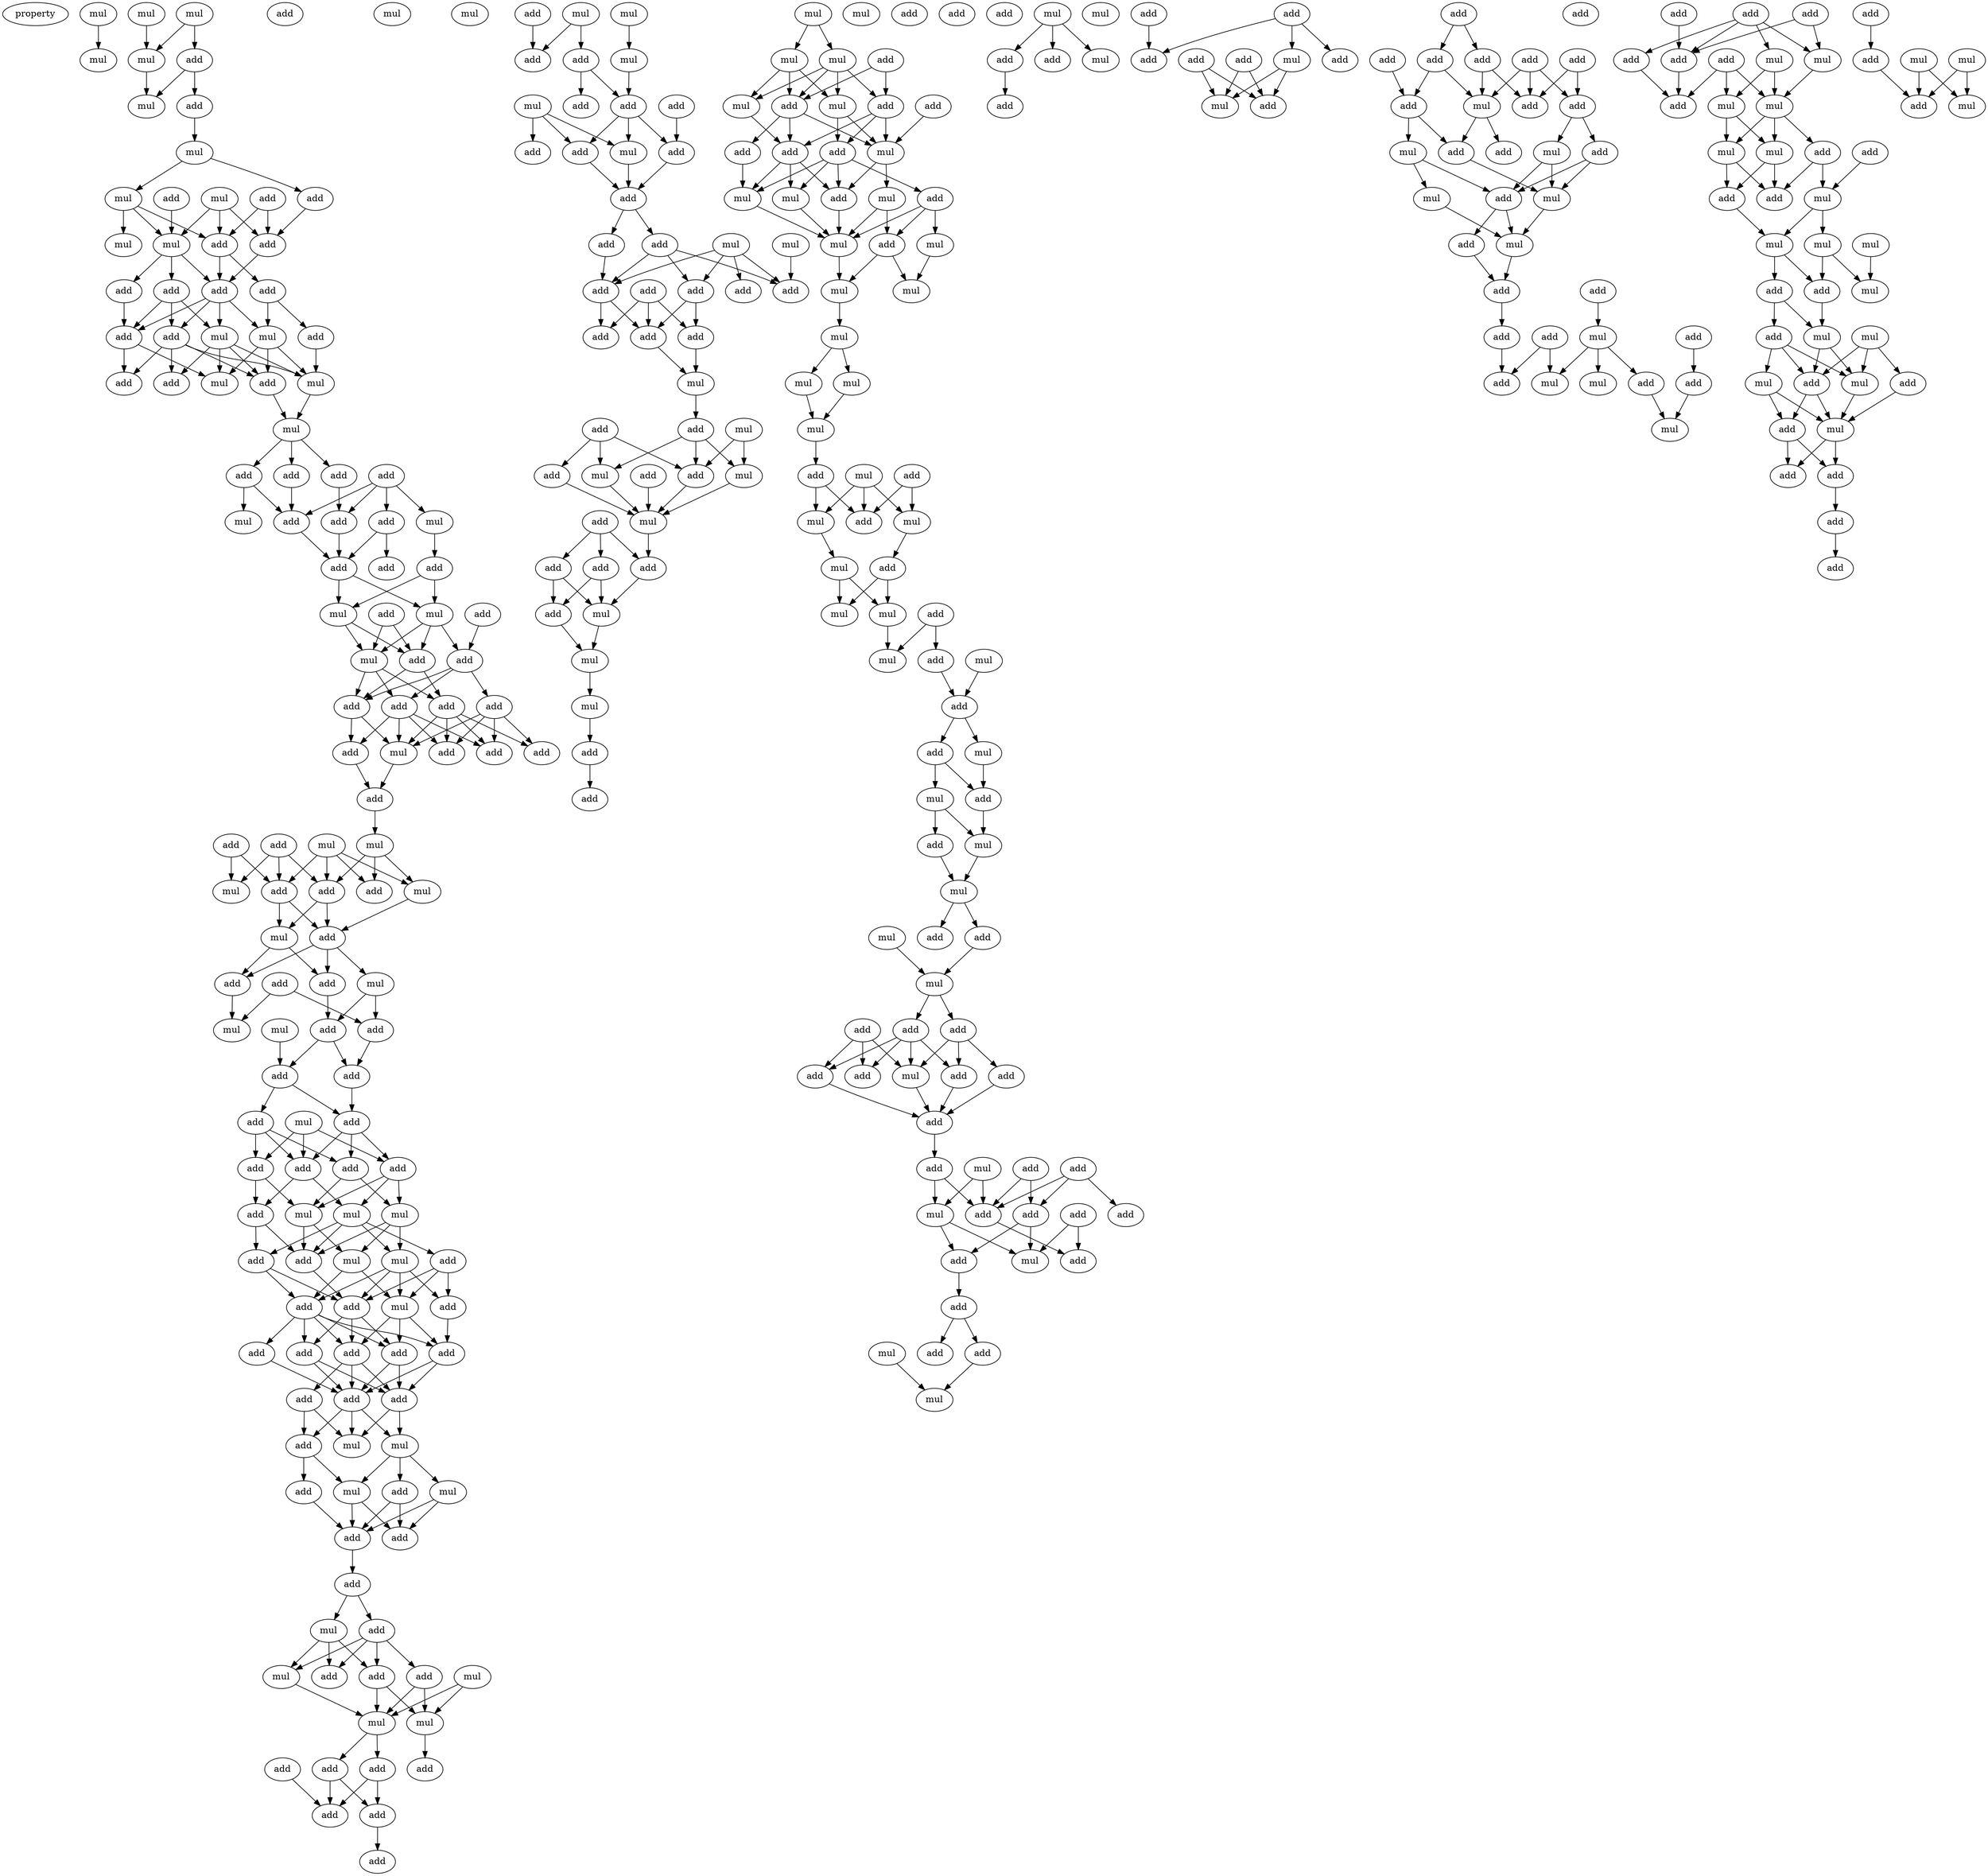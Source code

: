 digraph {
    node [fontcolor=black]
    property [mul=2,lf=1.8]
    0 [ label = mul ];
    1 [ label = mul ];
    2 [ label = mul ];
    3 [ label = mul ];
    4 [ label = mul ];
    5 [ label = add ];
    6 [ label = add ];
    7 [ label = mul ];
    8 [ label = mul ];
    9 [ label = add ];
    10 [ label = add ];
    11 [ label = add ];
    12 [ label = mul ];
    13 [ label = mul ];
    14 [ label = add ];
    15 [ label = mul ];
    16 [ label = add ];
    17 [ label = add ];
    18 [ label = mul ];
    19 [ label = add ];
    20 [ label = add ];
    21 [ label = add ];
    22 [ label = add ];
    23 [ label = mul ];
    24 [ label = add ];
    25 [ label = add ];
    26 [ label = add ];
    27 [ label = mul ];
    28 [ label = mul ];
    29 [ label = add ];
    30 [ label = add ];
    31 [ label = add ];
    32 [ label = mul ];
    33 [ label = mul ];
    34 [ label = add ];
    35 [ label = add ];
    36 [ label = add ];
    37 [ label = add ];
    38 [ label = add ];
    39 [ label = add ];
    40 [ label = mul ];
    41 [ label = add ];
    42 [ label = mul ];
    43 [ label = add ];
    44 [ label = add ];
    45 [ label = add ];
    46 [ label = add ];
    47 [ label = mul ];
    48 [ label = mul ];
    49 [ label = add ];
    50 [ label = mul ];
    51 [ label = add ];
    52 [ label = add ];
    53 [ label = add ];
    54 [ label = add ];
    55 [ label = add ];
    56 [ label = add ];
    57 [ label = add ];
    58 [ label = add ];
    59 [ label = mul ];
    60 [ label = add ];
    61 [ label = add ];
    62 [ label = add ];
    63 [ label = add ];
    64 [ label = mul ];
    65 [ label = add ];
    66 [ label = mul ];
    67 [ label = add ];
    68 [ label = add ];
    69 [ label = add ];
    70 [ label = mul ];
    71 [ label = mul ];
    72 [ label = add ];
    73 [ label = mul ];
    74 [ label = mul ];
    75 [ label = add ];
    76 [ label = add ];
    77 [ label = add ];
    78 [ label = add ];
    79 [ label = mul ];
    80 [ label = mul ];
    81 [ label = add ];
    82 [ label = add ];
    83 [ label = add ];
    84 [ label = mul ];
    85 [ label = add ];
    86 [ label = add ];
    87 [ label = add ];
    88 [ label = add ];
    89 [ label = add ];
    90 [ label = add ];
    91 [ label = mul ];
    92 [ label = mul ];
    93 [ label = mul ];
    94 [ label = add ];
    95 [ label = mul ];
    96 [ label = add ];
    97 [ label = add ];
    98 [ label = add ];
    99 [ label = mul ];
    100 [ label = mul ];
    101 [ label = add ];
    102 [ label = add ];
    103 [ label = add ];
    104 [ label = add ];
    105 [ label = add ];
    106 [ label = add ];
    107 [ label = add ];
    108 [ label = add ];
    109 [ label = add ];
    110 [ label = add ];
    111 [ label = mul ];
    112 [ label = add ];
    113 [ label = mul ];
    114 [ label = add ];
    115 [ label = mul ];
    116 [ label = add ];
    117 [ label = mul ];
    118 [ label = mul ];
    119 [ label = add ];
    120 [ label = add ];
    121 [ label = mul ];
    122 [ label = add ];
    123 [ label = add ];
    124 [ label = add ];
    125 [ label = mul ];
    126 [ label = mul ];
    127 [ label = add ];
    128 [ label = add ];
    129 [ label = mul ];
    130 [ label = add ];
    131 [ label = mul ];
    132 [ label = mul ];
    133 [ label = add ];
    134 [ label = add ];
    135 [ label = add ];
    136 [ label = add ];
    137 [ label = add ];
    138 [ label = add ];
    139 [ label = add ];
    140 [ label = add ];
    141 [ label = mul ];
    142 [ label = mul ];
    143 [ label = add ];
    144 [ label = mul ];
    145 [ label = add ];
    146 [ label = add ];
    147 [ label = add ];
    148 [ label = mul ];
    149 [ label = add ];
    150 [ label = add ];
    151 [ label = add ];
    152 [ label = mul ];
    153 [ label = add ];
    154 [ label = add ];
    155 [ label = mul ];
    156 [ label = mul ];
    157 [ label = add ];
    158 [ label = add ];
    159 [ label = add ];
    160 [ label = add ];
    161 [ label = add ];
    162 [ label = add ];
    163 [ label = add ];
    164 [ label = add ];
    165 [ label = add ];
    166 [ label = add ];
    167 [ label = mul ];
    168 [ label = mul ];
    169 [ label = add ];
    170 [ label = add ];
    171 [ label = mul ];
    172 [ label = add ];
    173 [ label = add ];
    174 [ label = mul ];
    175 [ label = add ];
    176 [ label = add ];
    177 [ label = mul ];
    178 [ label = add ];
    179 [ label = add ];
    180 [ label = add ];
    181 [ label = add ];
    182 [ label = mul ];
    183 [ label = mul ];
    184 [ label = mul ];
    185 [ label = add ];
    186 [ label = mul ];
    187 [ label = add ];
    188 [ label = mul ];
    189 [ label = mul ];
    190 [ label = add ];
    191 [ label = add ];
    192 [ label = mul ];
    193 [ label = add ];
    194 [ label = add ];
    195 [ label = mul ];
    196 [ label = add ];
    197 [ label = add ];
    198 [ label = mul ];
    199 [ label = add ];
    200 [ label = mul ];
    201 [ label = mul ];
    202 [ label = add ];
    203 [ label = add ];
    204 [ label = mul ];
    205 [ label = mul ];
    206 [ label = add ];
    207 [ label = mul ];
    208 [ label = mul ];
    209 [ label = mul ];
    210 [ label = mul ];
    211 [ label = mul ];
    212 [ label = mul ];
    213 [ label = mul ];
    214 [ label = add ];
    215 [ label = mul ];
    216 [ label = add ];
    217 [ label = mul ];
    218 [ label = mul ];
    219 [ label = add ];
    220 [ label = mul ];
    221 [ label = mul ];
    222 [ label = add ];
    223 [ label = mul ];
    224 [ label = add ];
    225 [ label = mul ];
    226 [ label = mul ];
    227 [ label = mul ];
    228 [ label = add ];
    229 [ label = add ];
    230 [ label = mul ];
    231 [ label = add ];
    232 [ label = add ];
    233 [ label = add ];
    234 [ label = mul ];
    235 [ label = add ];
    236 [ label = mul ];
    237 [ label = mul ];
    238 [ label = add ];
    239 [ label = add ];
    240 [ label = add ];
    241 [ label = mul ];
    242 [ label = mul ];
    243 [ label = add ];
    244 [ label = add ];
    245 [ label = add ];
    246 [ label = add ];
    247 [ label = add ];
    248 [ label = add ];
    249 [ label = add ];
    250 [ label = mul ];
    251 [ label = add ];
    252 [ label = mul ];
    253 [ label = add ];
    254 [ label = add ];
    255 [ label = add ];
    256 [ label = mul ];
    257 [ label = add ];
    258 [ label = add ];
    259 [ label = add ];
    260 [ label = add ];
    261 [ label = add ];
    262 [ label = add ];
    263 [ label = mul ];
    264 [ label = add ];
    265 [ label = add ];
    266 [ label = add ];
    267 [ label = add ];
    268 [ label = mul ];
    269 [ label = mul ];
    270 [ label = mul ];
    271 [ label = mul ];
    272 [ label = add ];
    273 [ label = add ];
    274 [ label = mul ];
    275 [ label = add ];
    276 [ label = add ];
    277 [ label = add ];
    278 [ label = add ];
    279 [ label = add ];
    280 [ label = mul ];
    281 [ label = add ];
    282 [ label = add ];
    283 [ label = mul ];
    284 [ label = add ];
    285 [ label = add ];
    286 [ label = add ];
    287 [ label = add ];
    288 [ label = add ];
    289 [ label = add ];
    290 [ label = add ];
    291 [ label = add ];
    292 [ label = add ];
    293 [ label = mul ];
    294 [ label = add ];
    295 [ label = add ];
    296 [ label = mul ];
    297 [ label = mul ];
    298 [ label = add ];
    299 [ label = add ];
    300 [ label = mul ];
    301 [ label = add ];
    302 [ label = mul ];
    303 [ label = mul ];
    304 [ label = add ];
    305 [ label = add ];
    306 [ label = add ];
    307 [ label = add ];
    308 [ label = mul ];
    309 [ label = add ];
    310 [ label = add ];
    311 [ label = mul ];
    312 [ label = mul ];
    313 [ label = add ];
    314 [ label = add ];
    315 [ label = add ];
    316 [ label = mul ];
    317 [ label = add ];
    318 [ label = add ];
    319 [ label = add ];
    320 [ label = add ];
    321 [ label = mul ];
    322 [ label = mul ];
    323 [ label = add ];
    324 [ label = add ];
    325 [ label = add ];
    326 [ label = mul ];
    327 [ label = add ];
    328 [ label = mul ];
    329 [ label = add ];
    330 [ label = add ];
    331 [ label = mul ];
    332 [ label = mul ];
    333 [ label = add ];
    334 [ label = add ];
    335 [ label = mul ];
    336 [ label = mul ];
    337 [ label = mul ];
    338 [ label = mul ];
    339 [ label = add ];
    340 [ label = mul ];
    341 [ label = add ];
    342 [ label = add ];
    343 [ label = mul ];
    344 [ label = mul ];
    345 [ label = mul ];
    346 [ label = add ];
    347 [ label = mul ];
    348 [ label = add ];
    349 [ label = mul ];
    350 [ label = add ];
    351 [ label = add ];
    352 [ label = add ];
    353 [ label = add ];
    354 [ label = add ];
    355 [ label = mul ];
    356 [ label = mul ];
    357 [ label = add ];
    358 [ label = add ];
    359 [ label = mul ];
    360 [ label = add ];
    0 -> 3 [ name = 0 ];
    1 -> 4 [ name = 1 ];
    2 -> 4 [ name = 2 ];
    2 -> 5 [ name = 3 ];
    4 -> 7 [ name = 4 ];
    5 -> 6 [ name = 5 ];
    5 -> 7 [ name = 6 ];
    6 -> 8 [ name = 7 ];
    8 -> 10 [ name = 8 ];
    8 -> 12 [ name = 9 ];
    9 -> 18 [ name = 10 ];
    10 -> 14 [ name = 11 ];
    11 -> 14 [ name = 12 ];
    11 -> 17 [ name = 13 ];
    12 -> 15 [ name = 14 ];
    12 -> 17 [ name = 15 ];
    12 -> 18 [ name = 16 ];
    13 -> 14 [ name = 17 ];
    13 -> 17 [ name = 18 ];
    13 -> 18 [ name = 19 ];
    14 -> 22 [ name = 20 ];
    17 -> 21 [ name = 21 ];
    17 -> 22 [ name = 22 ];
    18 -> 19 [ name = 23 ];
    18 -> 20 [ name = 24 ];
    18 -> 22 [ name = 25 ];
    19 -> 26 [ name = 26 ];
    20 -> 23 [ name = 27 ];
    20 -> 24 [ name = 28 ];
    20 -> 26 [ name = 29 ];
    21 -> 25 [ name = 30 ];
    21 -> 27 [ name = 31 ];
    22 -> 23 [ name = 32 ];
    22 -> 24 [ name = 33 ];
    22 -> 26 [ name = 34 ];
    22 -> 27 [ name = 35 ];
    23 -> 28 [ name = 36 ];
    23 -> 29 [ name = 37 ];
    23 -> 30 [ name = 38 ];
    23 -> 32 [ name = 39 ];
    24 -> 28 [ name = 40 ];
    24 -> 29 [ name = 41 ];
    24 -> 30 [ name = 42 ];
    24 -> 31 [ name = 43 ];
    25 -> 28 [ name = 44 ];
    26 -> 31 [ name = 45 ];
    26 -> 32 [ name = 46 ];
    27 -> 28 [ name = 47 ];
    27 -> 29 [ name = 48 ];
    27 -> 32 [ name = 49 ];
    28 -> 33 [ name = 50 ];
    29 -> 33 [ name = 51 ];
    33 -> 34 [ name = 52 ];
    33 -> 36 [ name = 53 ];
    33 -> 37 [ name = 54 ];
    34 -> 38 [ name = 55 ];
    34 -> 42 [ name = 56 ];
    35 -> 38 [ name = 57 ];
    35 -> 39 [ name = 58 ];
    35 -> 40 [ name = 59 ];
    35 -> 41 [ name = 60 ];
    36 -> 39 [ name = 61 ];
    37 -> 38 [ name = 62 ];
    38 -> 44 [ name = 63 ];
    39 -> 44 [ name = 64 ];
    40 -> 45 [ name = 65 ];
    41 -> 43 [ name = 66 ];
    41 -> 44 [ name = 67 ];
    44 -> 47 [ name = 68 ];
    44 -> 48 [ name = 69 ];
    45 -> 47 [ name = 70 ];
    45 -> 48 [ name = 71 ];
    46 -> 51 [ name = 72 ];
    47 -> 50 [ name = 73 ];
    47 -> 52 [ name = 74 ];
    48 -> 50 [ name = 75 ];
    48 -> 51 [ name = 76 ];
    48 -> 52 [ name = 77 ];
    49 -> 50 [ name = 78 ];
    49 -> 52 [ name = 79 ];
    50 -> 53 [ name = 80 ];
    50 -> 54 [ name = 81 ];
    50 -> 55 [ name = 82 ];
    51 -> 53 [ name = 83 ];
    51 -> 55 [ name = 84 ];
    51 -> 56 [ name = 85 ];
    52 -> 54 [ name = 86 ];
    52 -> 55 [ name = 87 ];
    53 -> 57 [ name = 88 ];
    53 -> 58 [ name = 89 ];
    53 -> 59 [ name = 90 ];
    53 -> 61 [ name = 91 ];
    54 -> 57 [ name = 92 ];
    54 -> 58 [ name = 93 ];
    54 -> 59 [ name = 94 ];
    54 -> 60 [ name = 95 ];
    55 -> 59 [ name = 96 ];
    55 -> 61 [ name = 97 ];
    56 -> 57 [ name = 98 ];
    56 -> 58 [ name = 99 ];
    56 -> 59 [ name = 100 ];
    56 -> 60 [ name = 101 ];
    59 -> 62 [ name = 102 ];
    61 -> 62 [ name = 103 ];
    62 -> 64 [ name = 104 ];
    63 -> 67 [ name = 105 ];
    63 -> 70 [ name = 106 ];
    64 -> 68 [ name = 107 ];
    64 -> 69 [ name = 108 ];
    64 -> 71 [ name = 109 ];
    65 -> 67 [ name = 110 ];
    65 -> 68 [ name = 111 ];
    65 -> 70 [ name = 112 ];
    66 -> 67 [ name = 113 ];
    66 -> 68 [ name = 114 ];
    66 -> 69 [ name = 115 ];
    66 -> 71 [ name = 116 ];
    67 -> 72 [ name = 117 ];
    67 -> 73 [ name = 118 ];
    68 -> 72 [ name = 119 ];
    68 -> 73 [ name = 120 ];
    71 -> 72 [ name = 121 ];
    72 -> 74 [ name = 122 ];
    72 -> 76 [ name = 123 ];
    72 -> 77 [ name = 124 ];
    73 -> 76 [ name = 125 ];
    73 -> 77 [ name = 126 ];
    74 -> 78 [ name = 127 ];
    74 -> 81 [ name = 128 ];
    75 -> 78 [ name = 129 ];
    75 -> 80 [ name = 130 ];
    76 -> 81 [ name = 131 ];
    77 -> 80 [ name = 132 ];
    78 -> 82 [ name = 133 ];
    79 -> 83 [ name = 134 ];
    81 -> 82 [ name = 135 ];
    81 -> 83 [ name = 136 ];
    82 -> 85 [ name = 137 ];
    83 -> 85 [ name = 138 ];
    83 -> 86 [ name = 139 ];
    84 -> 87 [ name = 140 ];
    84 -> 89 [ name = 141 ];
    84 -> 90 [ name = 142 ];
    85 -> 88 [ name = 143 ];
    85 -> 89 [ name = 144 ];
    85 -> 90 [ name = 145 ];
    86 -> 87 [ name = 146 ];
    86 -> 88 [ name = 147 ];
    86 -> 89 [ name = 148 ];
    87 -> 92 [ name = 149 ];
    87 -> 94 [ name = 150 ];
    88 -> 92 [ name = 151 ];
    88 -> 93 [ name = 152 ];
    89 -> 91 [ name = 153 ];
    89 -> 94 [ name = 154 ];
    90 -> 91 [ name = 155 ];
    90 -> 92 [ name = 156 ];
    90 -> 93 [ name = 157 ];
    91 -> 95 [ name = 158 ];
    91 -> 96 [ name = 159 ];
    91 -> 97 [ name = 160 ];
    91 -> 98 [ name = 161 ];
    92 -> 97 [ name = 162 ];
    92 -> 99 [ name = 163 ];
    93 -> 95 [ name = 164 ];
    93 -> 97 [ name = 165 ];
    93 -> 99 [ name = 166 ];
    94 -> 97 [ name = 167 ];
    94 -> 98 [ name = 168 ];
    95 -> 100 [ name = 169 ];
    95 -> 101 [ name = 170 ];
    95 -> 102 [ name = 171 ];
    95 -> 103 [ name = 172 ];
    96 -> 100 [ name = 173 ];
    96 -> 102 [ name = 174 ];
    96 -> 103 [ name = 175 ];
    97 -> 102 [ name = 176 ];
    98 -> 101 [ name = 177 ];
    98 -> 102 [ name = 178 ];
    99 -> 100 [ name = 179 ];
    99 -> 101 [ name = 180 ];
    100 -> 105 [ name = 181 ];
    100 -> 107 [ name = 182 ];
    100 -> 108 [ name = 183 ];
    101 -> 104 [ name = 184 ];
    101 -> 105 [ name = 185 ];
    101 -> 106 [ name = 186 ];
    101 -> 107 [ name = 187 ];
    101 -> 108 [ name = 188 ];
    102 -> 106 [ name = 189 ];
    102 -> 107 [ name = 190 ];
    102 -> 108 [ name = 191 ];
    103 -> 105 [ name = 192 ];
    104 -> 112 [ name = 193 ];
    105 -> 109 [ name = 194 ];
    105 -> 112 [ name = 195 ];
    106 -> 109 [ name = 196 ];
    106 -> 112 [ name = 197 ];
    107 -> 109 [ name = 198 ];
    107 -> 110 [ name = 199 ];
    107 -> 112 [ name = 200 ];
    108 -> 109 [ name = 201 ];
    108 -> 112 [ name = 202 ];
    109 -> 113 [ name = 203 ];
    109 -> 115 [ name = 204 ];
    110 -> 114 [ name = 205 ];
    110 -> 115 [ name = 206 ];
    112 -> 113 [ name = 207 ];
    112 -> 114 [ name = 208 ];
    112 -> 115 [ name = 209 ];
    113 -> 116 [ name = 210 ];
    113 -> 117 [ name = 211 ];
    113 -> 118 [ name = 212 ];
    114 -> 117 [ name = 213 ];
    114 -> 119 [ name = 214 ];
    116 -> 120 [ name = 215 ];
    116 -> 122 [ name = 216 ];
    117 -> 120 [ name = 217 ];
    117 -> 122 [ name = 218 ];
    118 -> 120 [ name = 219 ];
    118 -> 122 [ name = 220 ];
    119 -> 122 [ name = 221 ];
    122 -> 123 [ name = 222 ];
    123 -> 124 [ name = 223 ];
    123 -> 125 [ name = 224 ];
    124 -> 126 [ name = 225 ];
    124 -> 127 [ name = 226 ];
    124 -> 128 [ name = 227 ];
    124 -> 130 [ name = 228 ];
    125 -> 126 [ name = 229 ];
    125 -> 127 [ name = 230 ];
    125 -> 130 [ name = 231 ];
    126 -> 132 [ name = 232 ];
    128 -> 131 [ name = 233 ];
    128 -> 132 [ name = 234 ];
    129 -> 131 [ name = 235 ];
    129 -> 132 [ name = 236 ];
    130 -> 131 [ name = 237 ];
    130 -> 132 [ name = 238 ];
    131 -> 133 [ name = 239 ];
    132 -> 134 [ name = 240 ];
    132 -> 136 [ name = 241 ];
    134 -> 137 [ name = 242 ];
    134 -> 138 [ name = 243 ];
    135 -> 137 [ name = 244 ];
    136 -> 137 [ name = 245 ];
    136 -> 138 [ name = 246 ];
    138 -> 139 [ name = 247 ];
    140 -> 143 [ name = 248 ];
    141 -> 143 [ name = 249 ];
    141 -> 145 [ name = 250 ];
    142 -> 144 [ name = 251 ];
    144 -> 146 [ name = 252 ];
    145 -> 146 [ name = 253 ];
    145 -> 149 [ name = 254 ];
    146 -> 151 [ name = 255 ];
    146 -> 152 [ name = 256 ];
    146 -> 153 [ name = 257 ];
    147 -> 151 [ name = 258 ];
    148 -> 150 [ name = 259 ];
    148 -> 152 [ name = 260 ];
    148 -> 153 [ name = 261 ];
    151 -> 154 [ name = 262 ];
    152 -> 154 [ name = 263 ];
    153 -> 154 [ name = 264 ];
    154 -> 157 [ name = 265 ];
    154 -> 158 [ name = 266 ];
    155 -> 159 [ name = 267 ];
    155 -> 160 [ name = 268 ];
    155 -> 162 [ name = 269 ];
    155 -> 163 [ name = 270 ];
    156 -> 162 [ name = 271 ];
    157 -> 163 [ name = 272 ];
    158 -> 159 [ name = 273 ];
    158 -> 162 [ name = 274 ];
    158 -> 163 [ name = 275 ];
    159 -> 165 [ name = 276 ];
    159 -> 166 [ name = 277 ];
    161 -> 164 [ name = 278 ];
    161 -> 165 [ name = 279 ];
    161 -> 166 [ name = 280 ];
    163 -> 164 [ name = 281 ];
    163 -> 166 [ name = 282 ];
    165 -> 167 [ name = 283 ];
    166 -> 167 [ name = 284 ];
    167 -> 170 [ name = 285 ];
    168 -> 172 [ name = 286 ];
    168 -> 174 [ name = 287 ];
    169 -> 171 [ name = 288 ];
    169 -> 172 [ name = 289 ];
    169 -> 175 [ name = 290 ];
    170 -> 171 [ name = 291 ];
    170 -> 172 [ name = 292 ];
    170 -> 174 [ name = 293 ];
    171 -> 177 [ name = 294 ];
    172 -> 177 [ name = 295 ];
    173 -> 177 [ name = 296 ];
    174 -> 177 [ name = 297 ];
    175 -> 177 [ name = 298 ];
    176 -> 178 [ name = 299 ];
    176 -> 179 [ name = 300 ];
    176 -> 180 [ name = 301 ];
    177 -> 178 [ name = 302 ];
    178 -> 182 [ name = 303 ];
    179 -> 181 [ name = 304 ];
    179 -> 182 [ name = 305 ];
    180 -> 181 [ name = 306 ];
    180 -> 182 [ name = 307 ];
    181 -> 183 [ name = 308 ];
    182 -> 183 [ name = 309 ];
    183 -> 184 [ name = 310 ];
    184 -> 185 [ name = 311 ];
    185 -> 190 [ name = 312 ];
    186 -> 188 [ name = 313 ];
    186 -> 189 [ name = 314 ];
    187 -> 191 [ name = 315 ];
    187 -> 193 [ name = 316 ];
    188 -> 191 [ name = 317 ];
    188 -> 192 [ name = 318 ];
    188 -> 195 [ name = 319 ];
    189 -> 191 [ name = 320 ];
    189 -> 192 [ name = 321 ];
    189 -> 193 [ name = 322 ];
    189 -> 195 [ name = 323 ];
    191 -> 197 [ name = 324 ];
    191 -> 198 [ name = 325 ];
    191 -> 199 [ name = 326 ];
    192 -> 196 [ name = 327 ];
    192 -> 198 [ name = 328 ];
    193 -> 196 [ name = 329 ];
    193 -> 197 [ name = 330 ];
    193 -> 198 [ name = 331 ];
    194 -> 198 [ name = 332 ];
    195 -> 197 [ name = 333 ];
    196 -> 200 [ name = 334 ];
    196 -> 201 [ name = 335 ];
    196 -> 202 [ name = 336 ];
    196 -> 203 [ name = 337 ];
    197 -> 200 [ name = 338 ];
    197 -> 201 [ name = 339 ];
    197 -> 202 [ name = 340 ];
    198 -> 202 [ name = 341 ];
    198 -> 204 [ name = 342 ];
    199 -> 201 [ name = 343 ];
    200 -> 207 [ name = 344 ];
    201 -> 207 [ name = 345 ];
    202 -> 207 [ name = 346 ];
    203 -> 205 [ name = 347 ];
    203 -> 206 [ name = 348 ];
    203 -> 207 [ name = 349 ];
    204 -> 206 [ name = 350 ];
    204 -> 207 [ name = 351 ];
    205 -> 209 [ name = 352 ];
    206 -> 208 [ name = 353 ];
    206 -> 209 [ name = 354 ];
    207 -> 208 [ name = 355 ];
    208 -> 210 [ name = 356 ];
    210 -> 211 [ name = 357 ];
    210 -> 212 [ name = 358 ];
    211 -> 213 [ name = 359 ];
    212 -> 213 [ name = 360 ];
    213 -> 214 [ name = 361 ];
    214 -> 219 [ name = 362 ];
    214 -> 220 [ name = 363 ];
    215 -> 218 [ name = 364 ];
    215 -> 219 [ name = 365 ];
    215 -> 220 [ name = 366 ];
    216 -> 218 [ name = 367 ];
    216 -> 219 [ name = 368 ];
    218 -> 222 [ name = 369 ];
    220 -> 221 [ name = 370 ];
    221 -> 223 [ name = 371 ];
    221 -> 225 [ name = 372 ];
    222 -> 223 [ name = 373 ];
    222 -> 225 [ name = 374 ];
    224 -> 226 [ name = 375 ];
    224 -> 228 [ name = 376 ];
    225 -> 226 [ name = 377 ];
    227 -> 229 [ name = 378 ];
    228 -> 229 [ name = 379 ];
    229 -> 230 [ name = 380 ];
    229 -> 231 [ name = 381 ];
    230 -> 233 [ name = 382 ];
    231 -> 233 [ name = 383 ];
    231 -> 234 [ name = 384 ];
    233 -> 236 [ name = 385 ];
    234 -> 235 [ name = 386 ];
    234 -> 236 [ name = 387 ];
    235 -> 237 [ name = 388 ];
    236 -> 237 [ name = 389 ];
    237 -> 238 [ name = 390 ];
    237 -> 240 [ name = 391 ];
    240 -> 242 [ name = 392 ];
    241 -> 242 [ name = 393 ];
    242 -> 243 [ name = 394 ];
    242 -> 245 [ name = 395 ];
    243 -> 246 [ name = 396 ];
    243 -> 247 [ name = 397 ];
    243 -> 248 [ name = 398 ];
    243 -> 250 [ name = 399 ];
    244 -> 246 [ name = 400 ];
    244 -> 247 [ name = 401 ];
    244 -> 250 [ name = 402 ];
    245 -> 248 [ name = 403 ];
    245 -> 249 [ name = 404 ];
    245 -> 250 [ name = 405 ];
    247 -> 251 [ name = 406 ];
    248 -> 251 [ name = 407 ];
    249 -> 251 [ name = 408 ];
    250 -> 251 [ name = 409 ];
    251 -> 255 [ name = 410 ];
    252 -> 256 [ name = 411 ];
    252 -> 257 [ name = 412 ];
    253 -> 257 [ name = 413 ];
    253 -> 258 [ name = 414 ];
    253 -> 259 [ name = 415 ];
    254 -> 257 [ name = 416 ];
    254 -> 258 [ name = 417 ];
    255 -> 256 [ name = 418 ];
    255 -> 257 [ name = 419 ];
    256 -> 262 [ name = 420 ];
    256 -> 263 [ name = 421 ];
    257 -> 261 [ name = 422 ];
    258 -> 262 [ name = 423 ];
    258 -> 263 [ name = 424 ];
    260 -> 261 [ name = 425 ];
    260 -> 263 [ name = 426 ];
    262 -> 264 [ name = 427 ];
    264 -> 266 [ name = 428 ];
    264 -> 267 [ name = 429 ];
    267 -> 269 [ name = 430 ];
    268 -> 269 [ name = 431 ];
    270 -> 272 [ name = 432 ];
    270 -> 273 [ name = 433 ];
    270 -> 274 [ name = 434 ];
    272 -> 275 [ name = 435 ];
    276 -> 278 [ name = 436 ];
    276 -> 280 [ name = 437 ];
    276 -> 281 [ name = 438 ];
    277 -> 278 [ name = 439 ];
    279 -> 283 [ name = 440 ];
    279 -> 284 [ name = 441 ];
    280 -> 283 [ name = 442 ];
    280 -> 284 [ name = 443 ];
    282 -> 283 [ name = 444 ];
    282 -> 284 [ name = 445 ];
    285 -> 288 [ name = 446 ];
    285 -> 290 [ name = 447 ];
    286 -> 291 [ name = 448 ];
    286 -> 292 [ name = 449 ];
    286 -> 293 [ name = 450 ];
    287 -> 291 [ name = 451 ];
    287 -> 292 [ name = 452 ];
    288 -> 293 [ name = 453 ];
    288 -> 294 [ name = 454 ];
    289 -> 294 [ name = 455 ];
    290 -> 292 [ name = 456 ];
    290 -> 293 [ name = 457 ];
    291 -> 297 [ name = 458 ];
    291 -> 299 [ name = 459 ];
    293 -> 295 [ name = 460 ];
    293 -> 298 [ name = 461 ];
    294 -> 295 [ name = 462 ];
    294 -> 296 [ name = 463 ];
    295 -> 302 [ name = 464 ];
    296 -> 300 [ name = 465 ];
    296 -> 301 [ name = 466 ];
    297 -> 301 [ name = 467 ];
    297 -> 302 [ name = 468 ];
    299 -> 301 [ name = 469 ];
    299 -> 302 [ name = 470 ];
    300 -> 303 [ name = 471 ];
    301 -> 303 [ name = 472 ];
    301 -> 304 [ name = 473 ];
    302 -> 303 [ name = 474 ];
    303 -> 305 [ name = 475 ];
    304 -> 305 [ name = 476 ];
    305 -> 309 [ name = 477 ];
    306 -> 308 [ name = 478 ];
    307 -> 311 [ name = 479 ];
    307 -> 315 [ name = 480 ];
    308 -> 311 [ name = 481 ];
    308 -> 312 [ name = 482 ];
    308 -> 313 [ name = 483 ];
    309 -> 315 [ name = 484 ];
    310 -> 314 [ name = 485 ];
    313 -> 316 [ name = 486 ];
    314 -> 316 [ name = 487 ];
    318 -> 323 [ name = 488 ];
    319 -> 321 [ name = 489 ];
    319 -> 322 [ name = 490 ];
    319 -> 323 [ name = 491 ];
    319 -> 324 [ name = 492 ];
    320 -> 322 [ name = 493 ];
    320 -> 323 [ name = 494 ];
    321 -> 326 [ name = 495 ];
    321 -> 328 [ name = 496 ];
    322 -> 326 [ name = 497 ];
    323 -> 327 [ name = 498 ];
    324 -> 327 [ name = 499 ];
    325 -> 326 [ name = 500 ];
    325 -> 327 [ name = 501 ];
    325 -> 328 [ name = 502 ];
    326 -> 330 [ name = 503 ];
    326 -> 331 [ name = 504 ];
    326 -> 332 [ name = 505 ];
    328 -> 331 [ name = 506 ];
    328 -> 332 [ name = 507 ];
    329 -> 335 [ name = 508 ];
    330 -> 333 [ name = 509 ];
    330 -> 335 [ name = 510 ];
    331 -> 333 [ name = 511 ];
    331 -> 334 [ name = 512 ];
    332 -> 333 [ name = 513 ];
    332 -> 334 [ name = 514 ];
    334 -> 338 [ name = 515 ];
    335 -> 337 [ name = 516 ];
    335 -> 338 [ name = 517 ];
    336 -> 340 [ name = 518 ];
    337 -> 339 [ name = 519 ];
    337 -> 340 [ name = 520 ];
    338 -> 339 [ name = 521 ];
    338 -> 341 [ name = 522 ];
    339 -> 343 [ name = 523 ];
    341 -> 342 [ name = 524 ];
    341 -> 343 [ name = 525 ];
    342 -> 345 [ name = 526 ];
    342 -> 347 [ name = 527 ];
    342 -> 348 [ name = 528 ];
    343 -> 347 [ name = 529 ];
    343 -> 348 [ name = 530 ];
    344 -> 346 [ name = 531 ];
    344 -> 347 [ name = 532 ];
    344 -> 348 [ name = 533 ];
    345 -> 349 [ name = 534 ];
    345 -> 350 [ name = 535 ];
    346 -> 349 [ name = 536 ];
    347 -> 349 [ name = 537 ];
    348 -> 349 [ name = 538 ];
    348 -> 350 [ name = 539 ];
    349 -> 351 [ name = 540 ];
    349 -> 352 [ name = 541 ];
    350 -> 351 [ name = 542 ];
    350 -> 352 [ name = 543 ];
    351 -> 353 [ name = 544 ];
    353 -> 358 [ name = 545 ];
    354 -> 357 [ name = 546 ];
    355 -> 359 [ name = 547 ];
    355 -> 360 [ name = 548 ];
    356 -> 359 [ name = 549 ];
    356 -> 360 [ name = 550 ];
    357 -> 360 [ name = 551 ];
}
